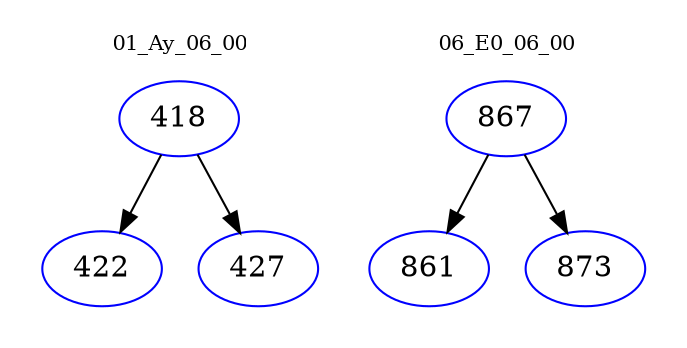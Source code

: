 digraph{
subgraph cluster_0 {
color = white
label = "01_Ay_06_00";
fontsize=10;
T0_418 [label="418", color="blue"]
T0_418 -> T0_422 [color="black"]
T0_422 [label="422", color="blue"]
T0_418 -> T0_427 [color="black"]
T0_427 [label="427", color="blue"]
}
subgraph cluster_1 {
color = white
label = "06_E0_06_00";
fontsize=10;
T1_867 [label="867", color="blue"]
T1_867 -> T1_861 [color="black"]
T1_861 [label="861", color="blue"]
T1_867 -> T1_873 [color="black"]
T1_873 [label="873", color="blue"]
}
}
